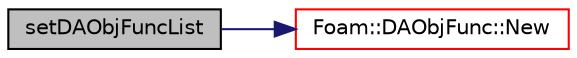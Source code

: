 digraph "setDAObjFuncList"
{
  bgcolor="transparent";
  edge [fontname="Helvetica",fontsize="10",labelfontname="Helvetica",labelfontsize="10"];
  node [fontname="Helvetica",fontsize="10",shape=record];
  rankdir="LR";
  Node218 [label="setDAObjFuncList",height=0.2,width=0.4,color="black", fillcolor="grey75", style="filled", fontcolor="black"];
  Node218 -> Node219 [color="midnightblue",fontsize="10",style="solid",fontname="Helvetica"];
  Node219 [label="Foam::DAObjFunc::New",height=0.2,width=0.4,color="red",URL="$classFoam_1_1DAObjFunc.html#a5393c6b73f79d670cc02fc71d4ccfed6"];
}
